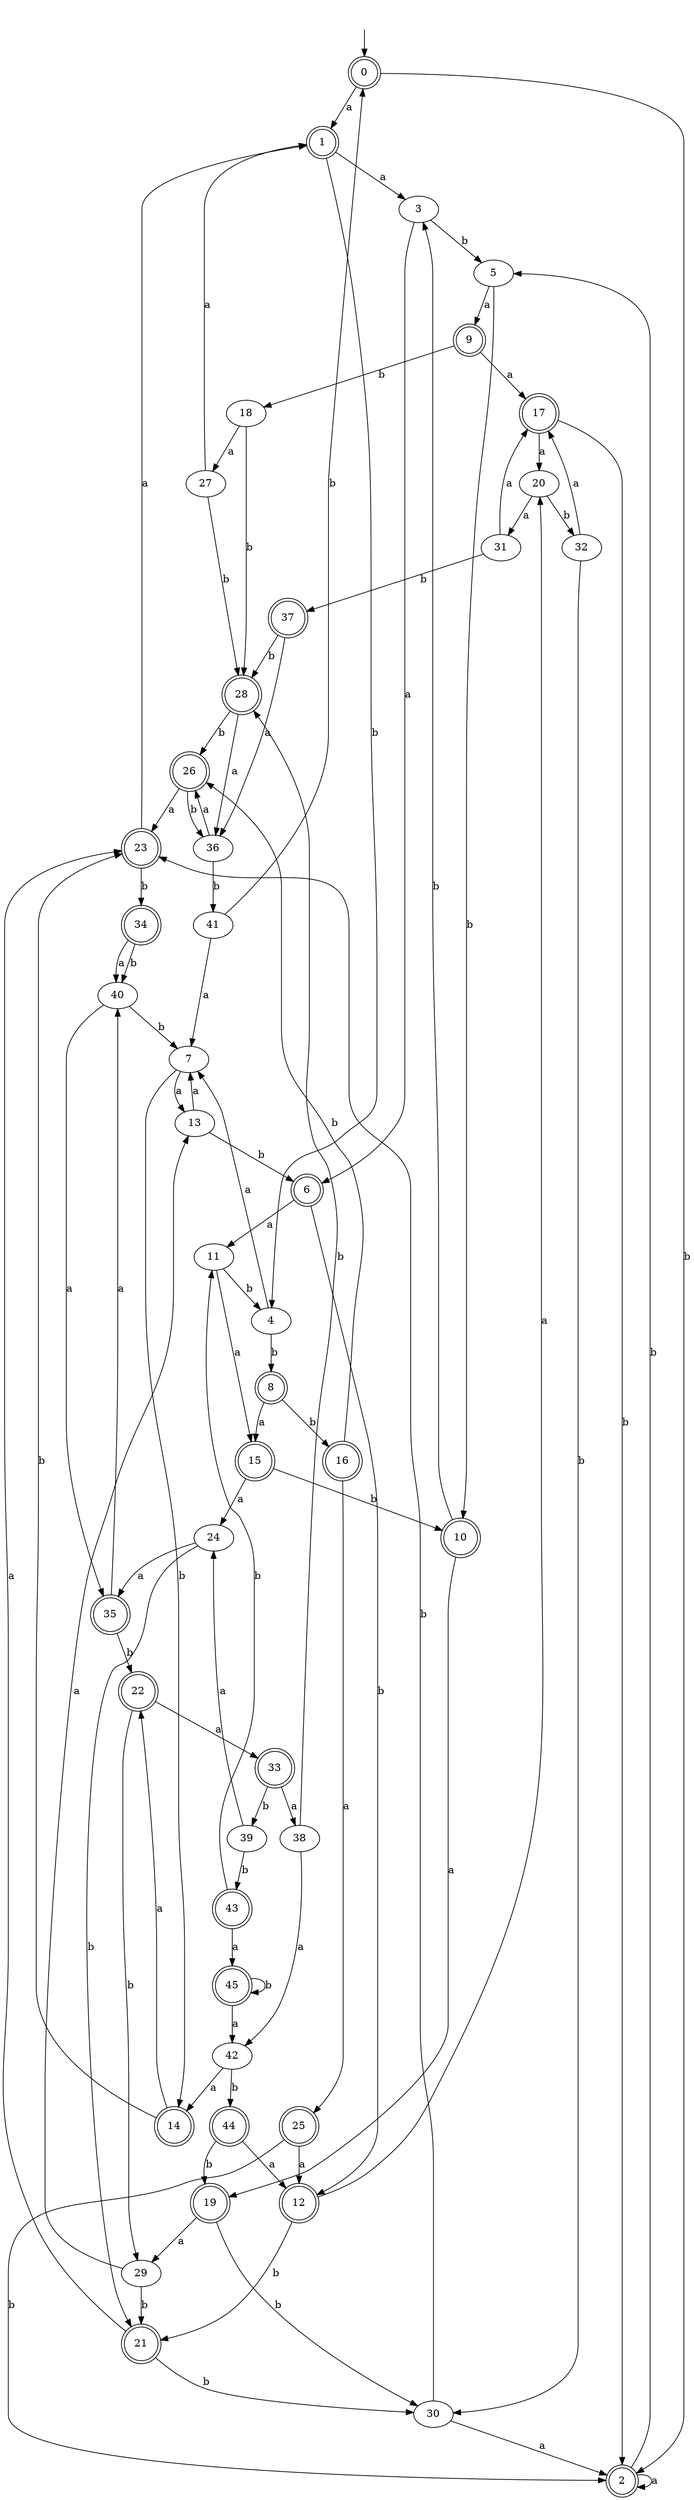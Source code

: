 digraph RandomDFA {
  __start0 [label="", shape=none];
  __start0 -> 0 [label=""];
  0 [shape=circle] [shape=doublecircle]
  0 -> 1 [label="a"]
  0 -> 2 [label="b"]
  1 [shape=doublecircle]
  1 -> 3 [label="a"]
  1 -> 4 [label="b"]
  2 [shape=doublecircle]
  2 -> 2 [label="a"]
  2 -> 5 [label="b"]
  3
  3 -> 6 [label="a"]
  3 -> 5 [label="b"]
  4
  4 -> 7 [label="a"]
  4 -> 8 [label="b"]
  5
  5 -> 9 [label="a"]
  5 -> 10 [label="b"]
  6 [shape=doublecircle]
  6 -> 11 [label="a"]
  6 -> 12 [label="b"]
  7
  7 -> 13 [label="a"]
  7 -> 14 [label="b"]
  8 [shape=doublecircle]
  8 -> 15 [label="a"]
  8 -> 16 [label="b"]
  9 [shape=doublecircle]
  9 -> 17 [label="a"]
  9 -> 18 [label="b"]
  10 [shape=doublecircle]
  10 -> 19 [label="a"]
  10 -> 3 [label="b"]
  11
  11 -> 15 [label="a"]
  11 -> 4 [label="b"]
  12 [shape=doublecircle]
  12 -> 20 [label="a"]
  12 -> 21 [label="b"]
  13
  13 -> 7 [label="a"]
  13 -> 6 [label="b"]
  14 [shape=doublecircle]
  14 -> 22 [label="a"]
  14 -> 23 [label="b"]
  15 [shape=doublecircle]
  15 -> 24 [label="a"]
  15 -> 10 [label="b"]
  16 [shape=doublecircle]
  16 -> 25 [label="a"]
  16 -> 26 [label="b"]
  17 [shape=doublecircle]
  17 -> 20 [label="a"]
  17 -> 2 [label="b"]
  18
  18 -> 27 [label="a"]
  18 -> 28 [label="b"]
  19 [shape=doublecircle]
  19 -> 29 [label="a"]
  19 -> 30 [label="b"]
  20
  20 -> 31 [label="a"]
  20 -> 32 [label="b"]
  21 [shape=doublecircle]
  21 -> 23 [label="a"]
  21 -> 30 [label="b"]
  22 [shape=doublecircle]
  22 -> 33 [label="a"]
  22 -> 29 [label="b"]
  23 [shape=doublecircle]
  23 -> 1 [label="a"]
  23 -> 34 [label="b"]
  24
  24 -> 35 [label="a"]
  24 -> 21 [label="b"]
  25 [shape=doublecircle]
  25 -> 12 [label="a"]
  25 -> 2 [label="b"]
  26 [shape=doublecircle]
  26 -> 23 [label="a"]
  26 -> 36 [label="b"]
  27
  27 -> 1 [label="a"]
  27 -> 28 [label="b"]
  28 [shape=doublecircle]
  28 -> 36 [label="a"]
  28 -> 26 [label="b"]
  29
  29 -> 13 [label="a"]
  29 -> 21 [label="b"]
  30
  30 -> 2 [label="a"]
  30 -> 23 [label="b"]
  31
  31 -> 17 [label="a"]
  31 -> 37 [label="b"]
  32
  32 -> 17 [label="a"]
  32 -> 30 [label="b"]
  33 [shape=doublecircle]
  33 -> 38 [label="a"]
  33 -> 39 [label="b"]
  34 [shape=doublecircle]
  34 -> 40 [label="a"]
  34 -> 40 [label="b"]
  35 [shape=doublecircle]
  35 -> 40 [label="a"]
  35 -> 22 [label="b"]
  36
  36 -> 26 [label="a"]
  36 -> 41 [label="b"]
  37 [shape=doublecircle]
  37 -> 36 [label="a"]
  37 -> 28 [label="b"]
  38
  38 -> 42 [label="a"]
  38 -> 28 [label="b"]
  39
  39 -> 24 [label="a"]
  39 -> 43 [label="b"]
  40
  40 -> 35 [label="a"]
  40 -> 7 [label="b"]
  41
  41 -> 7 [label="a"]
  41 -> 0 [label="b"]
  42
  42 -> 14 [label="a"]
  42 -> 44 [label="b"]
  43 [shape=doublecircle]
  43 -> 45 [label="a"]
  43 -> 11 [label="b"]
  44 [shape=doublecircle]
  44 -> 12 [label="a"]
  44 -> 19 [label="b"]
  45 [shape=doublecircle]
  45 -> 42 [label="a"]
  45 -> 45 [label="b"]
}
